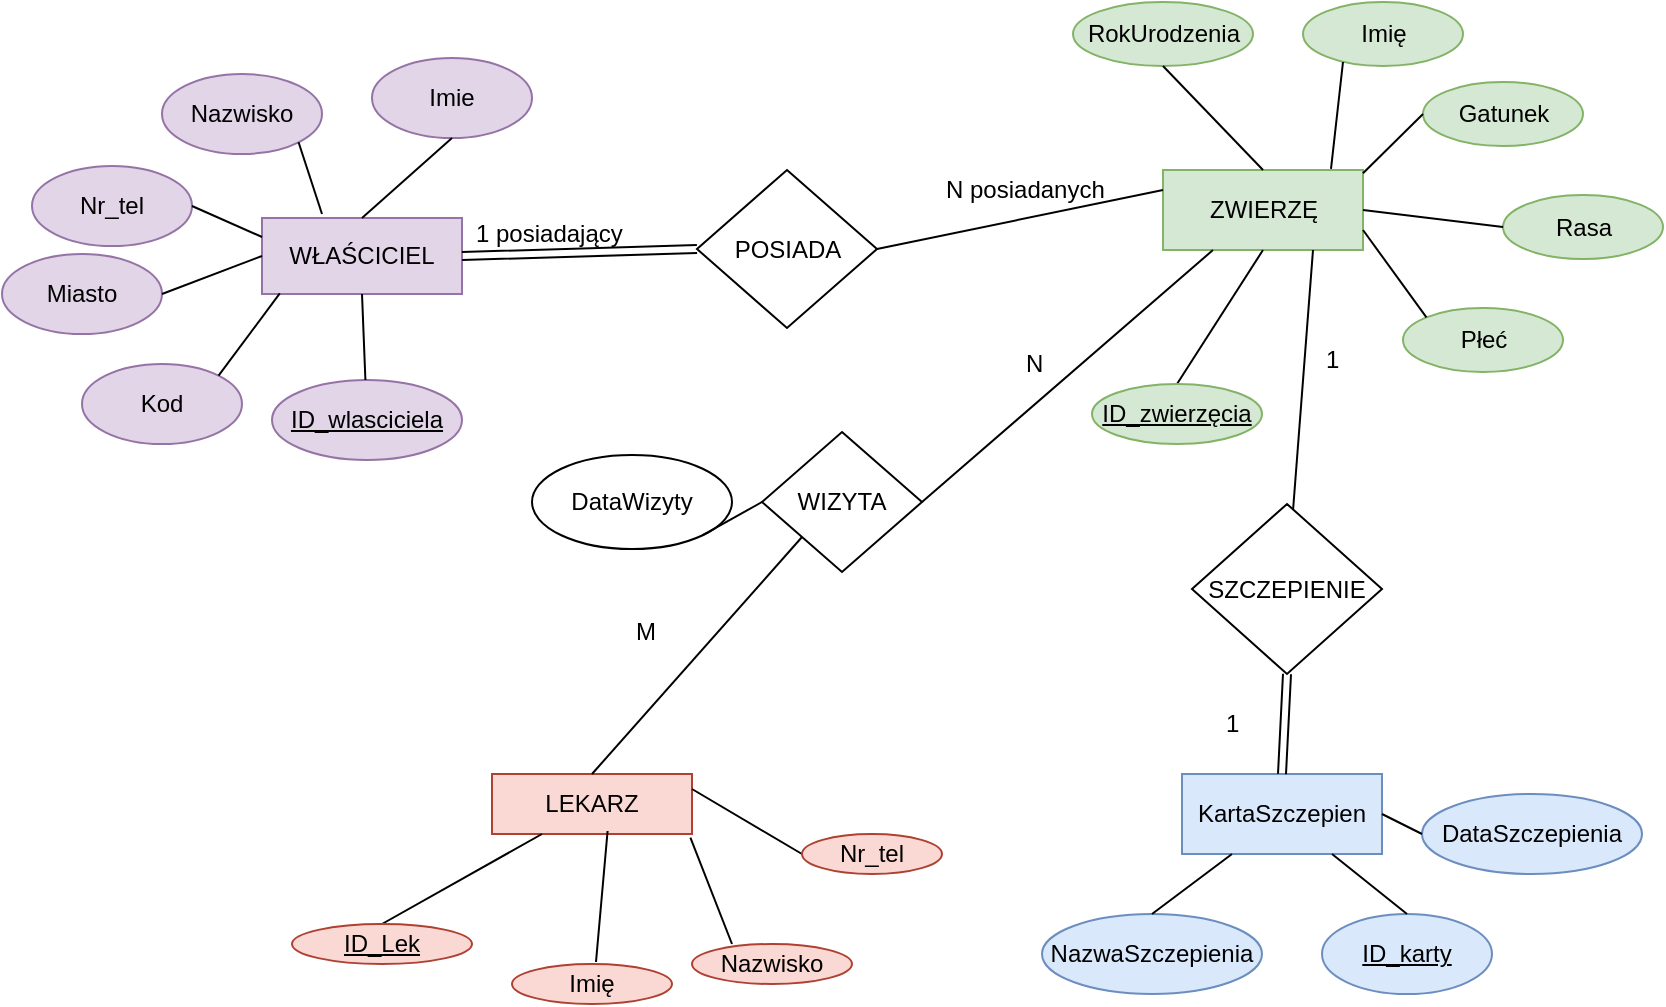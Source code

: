 <mxfile version="12.1.1" type="device" pages="1"><diagram id="HNRyy4om3CEuzvMbvWHR" name="Page-1"><mxGraphModel dx="1024" dy="1686" grid="1" gridSize="10" guides="1" tooltips="1" connect="1" arrows="1" fold="1" page="1" pageScale="1" pageWidth="827" pageHeight="1169" math="0" shadow="0"><root><mxCell id="0"/><mxCell id="1" parent="0"/><mxCell id="vToZOPL6pbmKeSPhLe1B-1" value="LEKARZ" style="rounded=0;whiteSpace=wrap;html=1;fillColor=#fad9d5;strokeColor=#ae4132;" vertex="1" parent="1"><mxGeometry x="265" y="330" width="100" height="30" as="geometry"/></mxCell><mxCell id="vToZOPL6pbmKeSPhLe1B-2" value="" style="endArrow=none;html=1;entryX=0.25;entryY=1;entryDx=0;entryDy=0;exitX=0.5;exitY=0;exitDx=0;exitDy=0;" edge="1" parent="1" source="vToZOPL6pbmKeSPhLe1B-6" target="vToZOPL6pbmKeSPhLe1B-1"><mxGeometry width="50" height="50" relative="1" as="geometry"><mxPoint x="251.82" y="407.929" as="sourcePoint"/><mxPoint x="315" y="365" as="targetPoint"/></mxGeometry></mxCell><mxCell id="vToZOPL6pbmKeSPhLe1B-3" value="" style="endArrow=none;html=1;entryX=0.578;entryY=0.95;entryDx=0;entryDy=0;entryPerimeter=0;" edge="1" parent="1" target="vToZOPL6pbmKeSPhLe1B-1"><mxGeometry width="50" height="50" relative="1" as="geometry"><mxPoint x="317" y="424" as="sourcePoint"/><mxPoint x="355" y="355" as="targetPoint"/></mxGeometry></mxCell><mxCell id="vToZOPL6pbmKeSPhLe1B-4" value="" style="endArrow=none;html=1;entryX=0.992;entryY=1.06;entryDx=0;entryDy=0;entryPerimeter=0;" edge="1" parent="1" target="vToZOPL6pbmKeSPhLe1B-1"><mxGeometry width="50" height="50" relative="1" as="geometry"><mxPoint x="385" y="415" as="sourcePoint"/><mxPoint x="345" y="345" as="targetPoint"/></mxGeometry></mxCell><mxCell id="vToZOPL6pbmKeSPhLe1B-5" value="" style="endArrow=none;html=1;entryX=1;entryY=0.25;entryDx=0;entryDy=0;exitX=0;exitY=0.5;exitDx=0;exitDy=0;" edge="1" parent="1" source="vToZOPL6pbmKeSPhLe1B-9" target="vToZOPL6pbmKeSPhLe1B-1"><mxGeometry width="50" height="50" relative="1" as="geometry"><mxPoint x="415" y="385" as="sourcePoint"/><mxPoint x="185" y="455" as="targetPoint"/></mxGeometry></mxCell><mxCell id="vToZOPL6pbmKeSPhLe1B-6" value="ID_Lek" style="ellipse;whiteSpace=wrap;html=1;fillColor=#fad9d5;strokeColor=#ae4132;fontStyle=4" vertex="1" parent="1"><mxGeometry x="165" y="405" width="90" height="20" as="geometry"/></mxCell><mxCell id="vToZOPL6pbmKeSPhLe1B-7" value="Imię" style="ellipse;whiteSpace=wrap;html=1;fillColor=#fad9d5;strokeColor=#ae4132;" vertex="1" parent="1"><mxGeometry x="275" y="425" width="80" height="20" as="geometry"/></mxCell><mxCell id="vToZOPL6pbmKeSPhLe1B-8" value="Nazwisko" style="ellipse;whiteSpace=wrap;html=1;fillColor=#fad9d5;strokeColor=#ae4132;" vertex="1" parent="1"><mxGeometry x="365" y="415" width="80" height="20" as="geometry"/></mxCell><mxCell id="vToZOPL6pbmKeSPhLe1B-9" value="Nr_tel" style="ellipse;whiteSpace=wrap;html=1;fillColor=#fad9d5;strokeColor=#ae4132;" vertex="1" parent="1"><mxGeometry x="420" y="360" width="70" height="20" as="geometry"/></mxCell><mxCell id="vToZOPL6pbmKeSPhLe1B-10" value="WIZYTA" style="rhombus;whiteSpace=wrap;html=1;" vertex="1" parent="1"><mxGeometry x="400" y="159" width="80" height="70" as="geometry"/></mxCell><mxCell id="vToZOPL6pbmKeSPhLe1B-11" value="" style="endArrow=none;html=1;entryX=0;entryY=1;entryDx=0;entryDy=0;exitX=0.5;exitY=0;exitDx=0;exitDy=0;" edge="1" parent="1" source="vToZOPL6pbmKeSPhLe1B-1" target="vToZOPL6pbmKeSPhLe1B-10"><mxGeometry width="50" height="50" relative="1" as="geometry"><mxPoint x="240" y="410" as="sourcePoint"/><mxPoint x="290" y="360" as="targetPoint"/></mxGeometry></mxCell><mxCell id="vToZOPL6pbmKeSPhLe1B-12" value="ZWIERZĘ" style="rounded=0;whiteSpace=wrap;html=1;fillColor=#d5e8d4;strokeColor=#82b366;" vertex="1" parent="1"><mxGeometry x="600.5" y="28" width="100" height="40" as="geometry"/></mxCell><mxCell id="vToZOPL6pbmKeSPhLe1B-13" value="" style="endArrow=none;html=1;entryX=0.5;entryY=1;entryDx=0;entryDy=0;exitX=0.5;exitY=0;exitDx=0;exitDy=0;" edge="1" parent="1" source="vToZOPL6pbmKeSPhLe1B-15" target="vToZOPL6pbmKeSPhLe1B-12"><mxGeometry width="50" height="50" relative="1" as="geometry"><mxPoint x="600" y="130" as="sourcePoint"/><mxPoint x="380.5" y="324" as="targetPoint"/></mxGeometry></mxCell><mxCell id="vToZOPL6pbmKeSPhLe1B-14" value="RokUrodzenia" style="ellipse;whiteSpace=wrap;html=1;fillColor=#d5e8d4;strokeColor=#82b366;" vertex="1" parent="1"><mxGeometry x="555.5" y="-56" width="90" height="32" as="geometry"/></mxCell><mxCell id="vToZOPL6pbmKeSPhLe1B-15" value="ID_zwierzęcia" style="ellipse;whiteSpace=wrap;html=1;fillColor=#d5e8d4;strokeColor=#82b366;fontStyle=4" vertex="1" parent="1"><mxGeometry x="565" y="135" width="85" height="30" as="geometry"/></mxCell><mxCell id="vToZOPL6pbmKeSPhLe1B-16" value="Imię" style="ellipse;whiteSpace=wrap;html=1;fillColor=#d5e8d4;strokeColor=#82b366;" vertex="1" parent="1"><mxGeometry x="670.5" y="-56" width="80" height="32" as="geometry"/></mxCell><mxCell id="vToZOPL6pbmKeSPhLe1B-17" value="Gatunek" style="ellipse;whiteSpace=wrap;html=1;fillColor=#d5e8d4;strokeColor=#82b366;" vertex="1" parent="1"><mxGeometry x="730.5" y="-16" width="80" height="32" as="geometry"/></mxCell><mxCell id="vToZOPL6pbmKeSPhLe1B-18" value="Rasa" style="ellipse;whiteSpace=wrap;html=1;fillColor=#d5e8d4;strokeColor=#82b366;" vertex="1" parent="1"><mxGeometry x="770.5" y="40.5" width="80" height="32" as="geometry"/></mxCell><mxCell id="vToZOPL6pbmKeSPhLe1B-19" value="Płeć" style="ellipse;whiteSpace=wrap;html=1;fillColor=#d5e8d4;strokeColor=#82b366;" vertex="1" parent="1"><mxGeometry x="720.5" y="97" width="80" height="32" as="geometry"/></mxCell><mxCell id="vToZOPL6pbmKeSPhLe1B-20" value="" style="endArrow=none;html=1;exitX=0.5;exitY=0;exitDx=0;exitDy=0;entryX=0.5;entryY=1;entryDx=0;entryDy=0;" edge="1" parent="1" source="vToZOPL6pbmKeSPhLe1B-12" target="vToZOPL6pbmKeSPhLe1B-14"><mxGeometry width="50" height="50" relative="1" as="geometry"><mxPoint x="655.5" y="-11" as="sourcePoint"/><mxPoint x="635.5" y="-26" as="targetPoint"/></mxGeometry></mxCell><mxCell id="vToZOPL6pbmKeSPhLe1B-21" value="" style="endArrow=none;html=1;exitX=0.84;exitY=-0.013;exitDx=0;exitDy=0;exitPerimeter=0;" edge="1" parent="1" source="vToZOPL6pbmKeSPhLe1B-12"><mxGeometry width="50" height="50" relative="1" as="geometry"><mxPoint x="665.5" y="-1" as="sourcePoint"/><mxPoint x="690.5" y="-26" as="targetPoint"/></mxGeometry></mxCell><mxCell id="vToZOPL6pbmKeSPhLe1B-22" value="" style="endArrow=none;html=1;entryX=0;entryY=0.5;entryDx=0;entryDy=0;exitX=1;exitY=0.04;exitDx=0;exitDy=0;exitPerimeter=0;" edge="1" parent="1" source="vToZOPL6pbmKeSPhLe1B-12" target="vToZOPL6pbmKeSPhLe1B-17"><mxGeometry width="50" height="50" relative="1" as="geometry"><mxPoint x="675.5" y="9" as="sourcePoint"/><mxPoint x="725.5" y="-41" as="targetPoint"/></mxGeometry></mxCell><mxCell id="vToZOPL6pbmKeSPhLe1B-23" value="" style="endArrow=none;html=1;entryX=0;entryY=0.5;entryDx=0;entryDy=0;exitX=1;exitY=0.5;exitDx=0;exitDy=0;" edge="1" parent="1" source="vToZOPL6pbmKeSPhLe1B-12" target="vToZOPL6pbmKeSPhLe1B-18"><mxGeometry width="50" height="50" relative="1" as="geometry"><mxPoint x="680.5" y="44" as="sourcePoint"/><mxPoint x="770.5" y="48" as="targetPoint"/></mxGeometry></mxCell><mxCell id="vToZOPL6pbmKeSPhLe1B-24" value="" style="endArrow=none;html=1;exitX=1;exitY=0.75;exitDx=0;exitDy=0;entryX=0;entryY=0;entryDx=0;entryDy=0;" edge="1" parent="1" source="vToZOPL6pbmKeSPhLe1B-12" target="vToZOPL6pbmKeSPhLe1B-19"><mxGeometry width="50" height="50" relative="1" as="geometry"><mxPoint x="695.5" y="29" as="sourcePoint"/><mxPoint x="730.5" y="94" as="targetPoint"/></mxGeometry></mxCell><mxCell id="vToZOPL6pbmKeSPhLe1B-27" value="WŁAŚCICIEL" style="rounded=0;whiteSpace=wrap;html=1;fillColor=#e1d5e7;strokeColor=#9673a6;" vertex="1" parent="1"><mxGeometry x="150" y="52" width="100" height="38" as="geometry"/></mxCell><mxCell id="vToZOPL6pbmKeSPhLe1B-28" value="POSIADA" style="rhombus;whiteSpace=wrap;html=1;" vertex="1" parent="1"><mxGeometry x="367.5" y="28" width="90" height="79" as="geometry"/></mxCell><mxCell id="vToZOPL6pbmKeSPhLe1B-29" value="" style="endArrow=none;html=1;entryX=1;entryY=0.5;entryDx=0;entryDy=0;exitX=0;exitY=0.25;exitDx=0;exitDy=0;" edge="1" parent="1" source="vToZOPL6pbmKeSPhLe1B-12" target="vToZOPL6pbmKeSPhLe1B-28"><mxGeometry width="50" height="50" relative="1" as="geometry"><mxPoint x="240" y="490" as="sourcePoint"/><mxPoint x="290" y="440" as="targetPoint"/></mxGeometry></mxCell><mxCell id="vToZOPL6pbmKeSPhLe1B-32" value="" style="shape=link;html=1;entryX=0;entryY=0.5;entryDx=0;entryDy=0;exitX=1;exitY=0.5;exitDx=0;exitDy=0;" edge="1" parent="1" source="vToZOPL6pbmKeSPhLe1B-27" target="vToZOPL6pbmKeSPhLe1B-28"><mxGeometry width="50" height="50" relative="1" as="geometry"><mxPoint x="150" y="560" as="sourcePoint"/><mxPoint x="200" y="510" as="targetPoint"/></mxGeometry></mxCell><mxCell id="vToZOPL6pbmKeSPhLe1B-34" value="N posiadanych" style="text;html=1;resizable=0;points=[];autosize=1;align=left;verticalAlign=top;spacingTop=-4;" vertex="1" parent="1"><mxGeometry x="490" y="28" width="90" height="20" as="geometry"/></mxCell><mxCell id="vToZOPL6pbmKeSPhLe1B-35" value="1 posiadający" style="text;html=1;resizable=0;points=[];autosize=1;align=left;verticalAlign=top;spacingTop=-4;" vertex="1" parent="1"><mxGeometry x="255" y="50" width="90" height="20" as="geometry"/></mxCell><mxCell id="vToZOPL6pbmKeSPhLe1B-36" value="N" style="text;html=1;resizable=0;points=[];autosize=1;align=left;verticalAlign=top;spacingTop=-4;" vertex="1" parent="1"><mxGeometry x="530" y="115" width="20" height="20" as="geometry"/></mxCell><mxCell id="vToZOPL6pbmKeSPhLe1B-37" value="M" style="text;html=1;resizable=0;points=[];autosize=1;align=left;verticalAlign=top;spacingTop=-4;" vertex="1" parent="1"><mxGeometry x="335" y="249" width="30" height="20" as="geometry"/></mxCell><mxCell id="vToZOPL6pbmKeSPhLe1B-38" value="Kod" style="ellipse;whiteSpace=wrap;html=1;fillColor=#e1d5e7;strokeColor=#9673a6;" vertex="1" parent="1"><mxGeometry x="60" y="125" width="80" height="40" as="geometry"/></mxCell><mxCell id="vToZOPL6pbmKeSPhLe1B-40" value="Miasto" style="ellipse;whiteSpace=wrap;html=1;fillColor=#e1d5e7;strokeColor=#9673a6;" vertex="1" parent="1"><mxGeometry x="20" y="70" width="80" height="40" as="geometry"/></mxCell><mxCell id="vToZOPL6pbmKeSPhLe1B-41" value="Nr_tel" style="ellipse;whiteSpace=wrap;html=1;fillColor=#e1d5e7;strokeColor=#9673a6;" vertex="1" parent="1"><mxGeometry x="35" y="26" width="80" height="40" as="geometry"/></mxCell><mxCell id="vToZOPL6pbmKeSPhLe1B-42" value="Nazwisko" style="ellipse;whiteSpace=wrap;html=1;fillColor=#e1d5e7;strokeColor=#9673a6;" vertex="1" parent="1"><mxGeometry x="100" y="-20" width="80" height="40" as="geometry"/></mxCell><mxCell id="vToZOPL6pbmKeSPhLe1B-43" value="Imie" style="ellipse;whiteSpace=wrap;html=1;fillColor=#e1d5e7;strokeColor=#9673a6;" vertex="1" parent="1"><mxGeometry x="205" y="-28" width="80" height="40" as="geometry"/></mxCell><mxCell id="vToZOPL6pbmKeSPhLe1B-44" value="ID_wlasciciela" style="ellipse;whiteSpace=wrap;html=1;fillColor=#e1d5e7;strokeColor=#9673a6;fontStyle=4" vertex="1" parent="1"><mxGeometry x="155" y="133" width="95" height="40" as="geometry"/></mxCell><mxCell id="vToZOPL6pbmKeSPhLe1B-45" value="" style="endArrow=none;html=1;entryX=0.5;entryY=1;entryDx=0;entryDy=0;" edge="1" parent="1" source="vToZOPL6pbmKeSPhLe1B-44" target="vToZOPL6pbmKeSPhLe1B-27"><mxGeometry width="50" height="50" relative="1" as="geometry"><mxPoint x="50" y="410" as="sourcePoint"/><mxPoint x="110" y="300" as="targetPoint"/><Array as="points"/></mxGeometry></mxCell><mxCell id="vToZOPL6pbmKeSPhLe1B-51" value="" style="endArrow=none;html=1;entryX=0.089;entryY=0.993;entryDx=0;entryDy=0;entryPerimeter=0;exitX=1;exitY=0;exitDx=0;exitDy=0;" edge="1" parent="1" source="vToZOPL6pbmKeSPhLe1B-38" target="vToZOPL6pbmKeSPhLe1B-27"><mxGeometry width="50" height="50" relative="1" as="geometry"><mxPoint x="20" y="410" as="sourcePoint"/><mxPoint x="70" y="360" as="targetPoint"/></mxGeometry></mxCell><mxCell id="vToZOPL6pbmKeSPhLe1B-52" value="" style="endArrow=none;html=1;entryX=0;entryY=0.5;entryDx=0;entryDy=0;exitX=1;exitY=0.5;exitDx=0;exitDy=0;" edge="1" parent="1" source="vToZOPL6pbmKeSPhLe1B-40" target="vToZOPL6pbmKeSPhLe1B-27"><mxGeometry width="50" height="50" relative="1" as="geometry"><mxPoint x="110" y="90" as="sourcePoint"/><mxPoint x="70" y="360" as="targetPoint"/></mxGeometry></mxCell><mxCell id="vToZOPL6pbmKeSPhLe1B-55" value="" style="endArrow=none;html=1;exitX=0.5;exitY=0;exitDx=0;exitDy=0;entryX=0.5;entryY=1;entryDx=0;entryDy=0;" edge="1" parent="1" source="vToZOPL6pbmKeSPhLe1B-27" target="vToZOPL6pbmKeSPhLe1B-43"><mxGeometry width="50" height="50" relative="1" as="geometry"><mxPoint x="190" y="55" as="sourcePoint"/><mxPoint x="240" y="5" as="targetPoint"/></mxGeometry></mxCell><mxCell id="vToZOPL6pbmKeSPhLe1B-56" value="" style="endArrow=none;html=1;entryX=1;entryY=1;entryDx=0;entryDy=0;" edge="1" parent="1" target="vToZOPL6pbmKeSPhLe1B-42"><mxGeometry width="50" height="50" relative="1" as="geometry"><mxPoint x="180" y="50" as="sourcePoint"/><mxPoint x="200" y="10" as="targetPoint"/></mxGeometry></mxCell><mxCell id="vToZOPL6pbmKeSPhLe1B-57" value="" style="endArrow=none;html=1;entryX=1;entryY=0.5;entryDx=0;entryDy=0;exitX=0;exitY=0.25;exitDx=0;exitDy=0;" edge="1" parent="1" source="vToZOPL6pbmKeSPhLe1B-27" target="vToZOPL6pbmKeSPhLe1B-41"><mxGeometry width="50" height="50" relative="1" as="geometry"><mxPoint x="110" y="90" as="sourcePoint"/><mxPoint x="160" y="40" as="targetPoint"/></mxGeometry></mxCell><mxCell id="vToZOPL6pbmKeSPhLe1B-61" value="KartaSzczepien" style="rounded=0;whiteSpace=wrap;html=1;fillColor=#dae8fc;strokeColor=#6c8ebf;" vertex="1" parent="1"><mxGeometry x="610" y="330" width="100" height="40" as="geometry"/></mxCell><mxCell id="vToZOPL6pbmKeSPhLe1B-65" value="" style="endArrow=none;html=1;exitX=0.75;exitY=1;exitDx=0;exitDy=0;" edge="1" parent="1" source="vToZOPL6pbmKeSPhLe1B-12" target="vToZOPL6pbmKeSPhLe1B-66"><mxGeometry width="50" height="50" relative="1" as="geometry"><mxPoint x="570" y="280" as="sourcePoint"/><mxPoint x="650" y="210" as="targetPoint"/></mxGeometry></mxCell><mxCell id="vToZOPL6pbmKeSPhLe1B-66" value="SZCZEPIENIE" style="rhombus;whiteSpace=wrap;html=1;" vertex="1" parent="1"><mxGeometry x="615" y="195" width="95" height="85" as="geometry"/></mxCell><mxCell id="vToZOPL6pbmKeSPhLe1B-68" value="1" style="text;html=1;resizable=0;points=[];autosize=1;align=left;verticalAlign=top;spacingTop=-4;" vertex="1" parent="1"><mxGeometry x="680" y="113" width="20" height="20" as="geometry"/></mxCell><mxCell id="vToZOPL6pbmKeSPhLe1B-69" value="1" style="text;html=1;resizable=0;points=[];autosize=1;align=left;verticalAlign=top;spacingTop=-4;" vertex="1" parent="1"><mxGeometry x="630" y="295" width="20" height="20" as="geometry"/></mxCell><mxCell id="vToZOPL6pbmKeSPhLe1B-70" value="NazwaSzczepienia" style="ellipse;whiteSpace=wrap;html=1;fillColor=#dae8fc;strokeColor=#6c8ebf;" vertex="1" parent="1"><mxGeometry x="540" y="400" width="110" height="40" as="geometry"/></mxCell><mxCell id="vToZOPL6pbmKeSPhLe1B-71" value="ID_karty" style="ellipse;whiteSpace=wrap;html=1;fillColor=#dae8fc;strokeColor=#6c8ebf;fontStyle=4" vertex="1" parent="1"><mxGeometry x="680" y="400" width="85" height="40" as="geometry"/></mxCell><mxCell id="vToZOPL6pbmKeSPhLe1B-73" value="DataWizyty" style="ellipse;whiteSpace=wrap;html=1;" vertex="1" parent="1"><mxGeometry x="285" y="170.5" width="100" height="47" as="geometry"/></mxCell><mxCell id="vToZOPL6pbmKeSPhLe1B-74" value="" style="endArrow=none;html=1;exitX=0;exitY=0.5;exitDx=0;exitDy=0;entryX=1;entryY=1;entryDx=0;entryDy=0;" edge="1" parent="1" source="vToZOPL6pbmKeSPhLe1B-10" target="vToZOPL6pbmKeSPhLe1B-73"><mxGeometry width="50" height="50" relative="1" as="geometry"><mxPoint x="20" y="510" as="sourcePoint"/><mxPoint x="400" y="150" as="targetPoint"/></mxGeometry></mxCell><mxCell id="vToZOPL6pbmKeSPhLe1B-75" value="" style="endArrow=none;html=1;entryX=0.25;entryY=1;entryDx=0;entryDy=0;exitX=0.5;exitY=0;exitDx=0;exitDy=0;" edge="1" parent="1" source="vToZOPL6pbmKeSPhLe1B-70" target="vToZOPL6pbmKeSPhLe1B-61"><mxGeometry width="50" height="50" relative="1" as="geometry"><mxPoint x="20" y="510" as="sourcePoint"/><mxPoint x="70" y="460" as="targetPoint"/></mxGeometry></mxCell><mxCell id="vToZOPL6pbmKeSPhLe1B-77" value="" style="endArrow=none;html=1;entryX=0.75;entryY=1;entryDx=0;entryDy=0;exitX=0.5;exitY=0;exitDx=0;exitDy=0;" edge="1" parent="1" source="vToZOPL6pbmKeSPhLe1B-71" target="vToZOPL6pbmKeSPhLe1B-61"><mxGeometry width="50" height="50" relative="1" as="geometry"><mxPoint x="20" y="510" as="sourcePoint"/><mxPoint x="70" y="460" as="targetPoint"/></mxGeometry></mxCell><mxCell id="vToZOPL6pbmKeSPhLe1B-79" value="" style="shape=link;html=1;entryX=0.5;entryY=1;entryDx=0;entryDy=0;exitX=0.5;exitY=0;exitDx=0;exitDy=0;" edge="1" parent="1" source="vToZOPL6pbmKeSPhLe1B-61" target="vToZOPL6pbmKeSPhLe1B-66"><mxGeometry width="50" height="50" relative="1" as="geometry"><mxPoint x="637.5" y="335" as="sourcePoint"/><mxPoint x="687.5" y="285" as="targetPoint"/></mxGeometry></mxCell><mxCell id="vToZOPL6pbmKeSPhLe1B-80" value="DataSzczepienia" style="ellipse;whiteSpace=wrap;html=1;fillColor=#dae8fc;strokeColor=#6c8ebf;" vertex="1" parent="1"><mxGeometry x="730" y="340" width="110" height="40" as="geometry"/></mxCell><mxCell id="vToZOPL6pbmKeSPhLe1B-82" value="" style="endArrow=none;html=1;entryX=0;entryY=0.5;entryDx=0;entryDy=0;exitX=1;exitY=0.5;exitDx=0;exitDy=0;" edge="1" parent="1" source="vToZOPL6pbmKeSPhLe1B-61" target="vToZOPL6pbmKeSPhLe1B-80"><mxGeometry width="50" height="50" relative="1" as="geometry"><mxPoint x="20" y="580" as="sourcePoint"/><mxPoint x="70" y="530" as="targetPoint"/></mxGeometry></mxCell><mxCell id="vToZOPL6pbmKeSPhLe1B-85" value="" style="endArrow=none;html=1;entryX=0.25;entryY=1;entryDx=0;entryDy=0;exitX=1;exitY=0.5;exitDx=0;exitDy=0;" edge="1" parent="1" source="vToZOPL6pbmKeSPhLe1B-10" target="vToZOPL6pbmKeSPhLe1B-12"><mxGeometry width="50" height="50" relative="1" as="geometry"><mxPoint x="20" y="510" as="sourcePoint"/><mxPoint x="70" y="460" as="targetPoint"/></mxGeometry></mxCell></root></mxGraphModel></diagram></mxfile>
